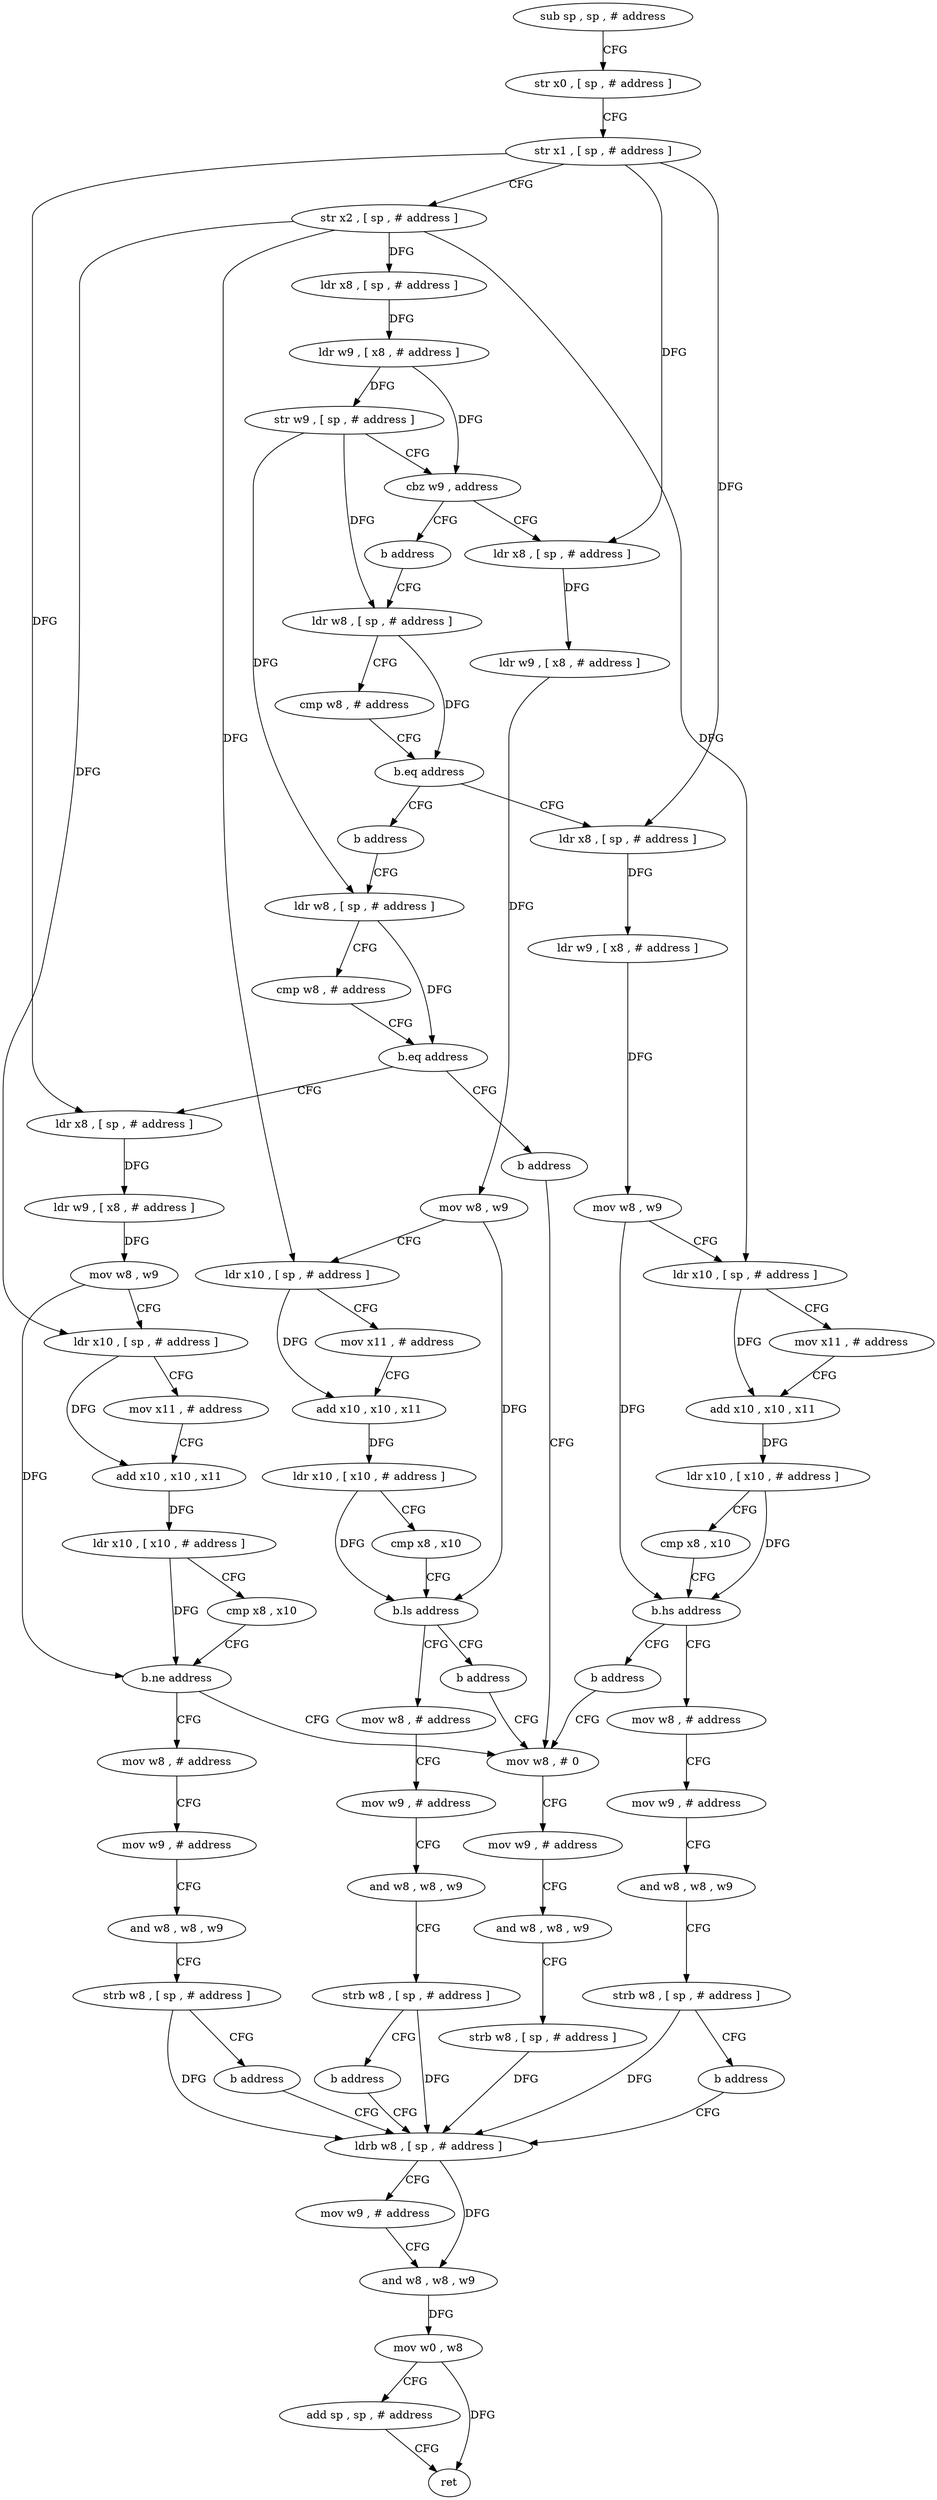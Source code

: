 digraph "func" {
"4217776" [label = "sub sp , sp , # address" ]
"4217780" [label = "str x0 , [ sp , # address ]" ]
"4217784" [label = "str x1 , [ sp , # address ]" ]
"4217788" [label = "str x2 , [ sp , # address ]" ]
"4217792" [label = "ldr x8 , [ sp , # address ]" ]
"4217796" [label = "ldr w9 , [ x8 , # address ]" ]
"4217800" [label = "str w9 , [ sp , # address ]" ]
"4217804" [label = "cbz w9 , address" ]
"4217844" [label = "ldr x8 , [ sp , # address ]" ]
"4217808" [label = "b address" ]
"4217848" [label = "ldr w9 , [ x8 , # address ]" ]
"4217852" [label = "mov w8 , w9" ]
"4217856" [label = "ldr x10 , [ sp , # address ]" ]
"4217860" [label = "mov x11 , # address" ]
"4217864" [label = "add x10 , x10 , x11" ]
"4217868" [label = "ldr x10 , [ x10 , # address ]" ]
"4217872" [label = "cmp x8 , x10" ]
"4217876" [label = "b.ls address" ]
"4217900" [label = "b address" ]
"4217880" [label = "mov w8 , # address" ]
"4217812" [label = "ldr w8 , [ sp , # address ]" ]
"4218020" [label = "mov w8 , # 0" ]
"4217884" [label = "mov w9 , # address" ]
"4217888" [label = "and w8 , w8 , w9" ]
"4217892" [label = "strb w8 , [ sp , # address ]" ]
"4217896" [label = "b address" ]
"4218036" [label = "ldrb w8 , [ sp , # address ]" ]
"4217816" [label = "cmp w8 , # address" ]
"4217820" [label = "b.eq address" ]
"4217904" [label = "ldr x8 , [ sp , # address ]" ]
"4217824" [label = "b address" ]
"4218024" [label = "mov w9 , # address" ]
"4218028" [label = "and w8 , w8 , w9" ]
"4218032" [label = "strb w8 , [ sp , # address ]" ]
"4218040" [label = "mov w9 , # address" ]
"4218044" [label = "and w8 , w8 , w9" ]
"4218048" [label = "mov w0 , w8" ]
"4218052" [label = "add sp , sp , # address" ]
"4218056" [label = "ret" ]
"4217908" [label = "ldr w9 , [ x8 , # address ]" ]
"4217912" [label = "mov w8 , w9" ]
"4217916" [label = "ldr x10 , [ sp , # address ]" ]
"4217920" [label = "mov x11 , # address" ]
"4217924" [label = "add x10 , x10 , x11" ]
"4217928" [label = "ldr x10 , [ x10 , # address ]" ]
"4217932" [label = "cmp x8 , x10" ]
"4217936" [label = "b.hs address" ]
"4217960" [label = "b address" ]
"4217940" [label = "mov w8 , # address" ]
"4217828" [label = "ldr w8 , [ sp , # address ]" ]
"4217944" [label = "mov w9 , # address" ]
"4217948" [label = "and w8 , w8 , w9" ]
"4217952" [label = "strb w8 , [ sp , # address ]" ]
"4217956" [label = "b address" ]
"4217832" [label = "cmp w8 , # address" ]
"4217836" [label = "b.eq address" ]
"4217964" [label = "ldr x8 , [ sp , # address ]" ]
"4217840" [label = "b address" ]
"4217968" [label = "ldr w9 , [ x8 , # address ]" ]
"4217972" [label = "mov w8 , w9" ]
"4217976" [label = "ldr x10 , [ sp , # address ]" ]
"4217980" [label = "mov x11 , # address" ]
"4217984" [label = "add x10 , x10 , x11" ]
"4217988" [label = "ldr x10 , [ x10 , # address ]" ]
"4217992" [label = "cmp x8 , x10" ]
"4217996" [label = "b.ne address" ]
"4218000" [label = "mov w8 , # address" ]
"4218004" [label = "mov w9 , # address" ]
"4218008" [label = "and w8 , w8 , w9" ]
"4218012" [label = "strb w8 , [ sp , # address ]" ]
"4218016" [label = "b address" ]
"4217776" -> "4217780" [ label = "CFG" ]
"4217780" -> "4217784" [ label = "CFG" ]
"4217784" -> "4217788" [ label = "CFG" ]
"4217784" -> "4217844" [ label = "DFG" ]
"4217784" -> "4217904" [ label = "DFG" ]
"4217784" -> "4217964" [ label = "DFG" ]
"4217788" -> "4217792" [ label = "DFG" ]
"4217788" -> "4217856" [ label = "DFG" ]
"4217788" -> "4217916" [ label = "DFG" ]
"4217788" -> "4217976" [ label = "DFG" ]
"4217792" -> "4217796" [ label = "DFG" ]
"4217796" -> "4217800" [ label = "DFG" ]
"4217796" -> "4217804" [ label = "DFG" ]
"4217800" -> "4217804" [ label = "CFG" ]
"4217800" -> "4217812" [ label = "DFG" ]
"4217800" -> "4217828" [ label = "DFG" ]
"4217804" -> "4217844" [ label = "CFG" ]
"4217804" -> "4217808" [ label = "CFG" ]
"4217844" -> "4217848" [ label = "DFG" ]
"4217808" -> "4217812" [ label = "CFG" ]
"4217848" -> "4217852" [ label = "DFG" ]
"4217852" -> "4217856" [ label = "CFG" ]
"4217852" -> "4217876" [ label = "DFG" ]
"4217856" -> "4217860" [ label = "CFG" ]
"4217856" -> "4217864" [ label = "DFG" ]
"4217860" -> "4217864" [ label = "CFG" ]
"4217864" -> "4217868" [ label = "DFG" ]
"4217868" -> "4217872" [ label = "CFG" ]
"4217868" -> "4217876" [ label = "DFG" ]
"4217872" -> "4217876" [ label = "CFG" ]
"4217876" -> "4217900" [ label = "CFG" ]
"4217876" -> "4217880" [ label = "CFG" ]
"4217900" -> "4218020" [ label = "CFG" ]
"4217880" -> "4217884" [ label = "CFG" ]
"4217812" -> "4217816" [ label = "CFG" ]
"4217812" -> "4217820" [ label = "DFG" ]
"4218020" -> "4218024" [ label = "CFG" ]
"4217884" -> "4217888" [ label = "CFG" ]
"4217888" -> "4217892" [ label = "CFG" ]
"4217892" -> "4217896" [ label = "CFG" ]
"4217892" -> "4218036" [ label = "DFG" ]
"4217896" -> "4218036" [ label = "CFG" ]
"4218036" -> "4218040" [ label = "CFG" ]
"4218036" -> "4218044" [ label = "DFG" ]
"4217816" -> "4217820" [ label = "CFG" ]
"4217820" -> "4217904" [ label = "CFG" ]
"4217820" -> "4217824" [ label = "CFG" ]
"4217904" -> "4217908" [ label = "DFG" ]
"4217824" -> "4217828" [ label = "CFG" ]
"4218024" -> "4218028" [ label = "CFG" ]
"4218028" -> "4218032" [ label = "CFG" ]
"4218032" -> "4218036" [ label = "DFG" ]
"4218040" -> "4218044" [ label = "CFG" ]
"4218044" -> "4218048" [ label = "DFG" ]
"4218048" -> "4218052" [ label = "CFG" ]
"4218048" -> "4218056" [ label = "DFG" ]
"4218052" -> "4218056" [ label = "CFG" ]
"4217908" -> "4217912" [ label = "DFG" ]
"4217912" -> "4217916" [ label = "CFG" ]
"4217912" -> "4217936" [ label = "DFG" ]
"4217916" -> "4217920" [ label = "CFG" ]
"4217916" -> "4217924" [ label = "DFG" ]
"4217920" -> "4217924" [ label = "CFG" ]
"4217924" -> "4217928" [ label = "DFG" ]
"4217928" -> "4217932" [ label = "CFG" ]
"4217928" -> "4217936" [ label = "DFG" ]
"4217932" -> "4217936" [ label = "CFG" ]
"4217936" -> "4217960" [ label = "CFG" ]
"4217936" -> "4217940" [ label = "CFG" ]
"4217960" -> "4218020" [ label = "CFG" ]
"4217940" -> "4217944" [ label = "CFG" ]
"4217828" -> "4217832" [ label = "CFG" ]
"4217828" -> "4217836" [ label = "DFG" ]
"4217944" -> "4217948" [ label = "CFG" ]
"4217948" -> "4217952" [ label = "CFG" ]
"4217952" -> "4217956" [ label = "CFG" ]
"4217952" -> "4218036" [ label = "DFG" ]
"4217956" -> "4218036" [ label = "CFG" ]
"4217832" -> "4217836" [ label = "CFG" ]
"4217836" -> "4217964" [ label = "CFG" ]
"4217836" -> "4217840" [ label = "CFG" ]
"4217964" -> "4217968" [ label = "DFG" ]
"4217840" -> "4218020" [ label = "CFG" ]
"4217968" -> "4217972" [ label = "DFG" ]
"4217972" -> "4217976" [ label = "CFG" ]
"4217972" -> "4217996" [ label = "DFG" ]
"4217976" -> "4217980" [ label = "CFG" ]
"4217976" -> "4217984" [ label = "DFG" ]
"4217980" -> "4217984" [ label = "CFG" ]
"4217984" -> "4217988" [ label = "DFG" ]
"4217988" -> "4217992" [ label = "CFG" ]
"4217988" -> "4217996" [ label = "DFG" ]
"4217992" -> "4217996" [ label = "CFG" ]
"4217996" -> "4218020" [ label = "CFG" ]
"4217996" -> "4218000" [ label = "CFG" ]
"4218000" -> "4218004" [ label = "CFG" ]
"4218004" -> "4218008" [ label = "CFG" ]
"4218008" -> "4218012" [ label = "CFG" ]
"4218012" -> "4218016" [ label = "CFG" ]
"4218012" -> "4218036" [ label = "DFG" ]
"4218016" -> "4218036" [ label = "CFG" ]
}
